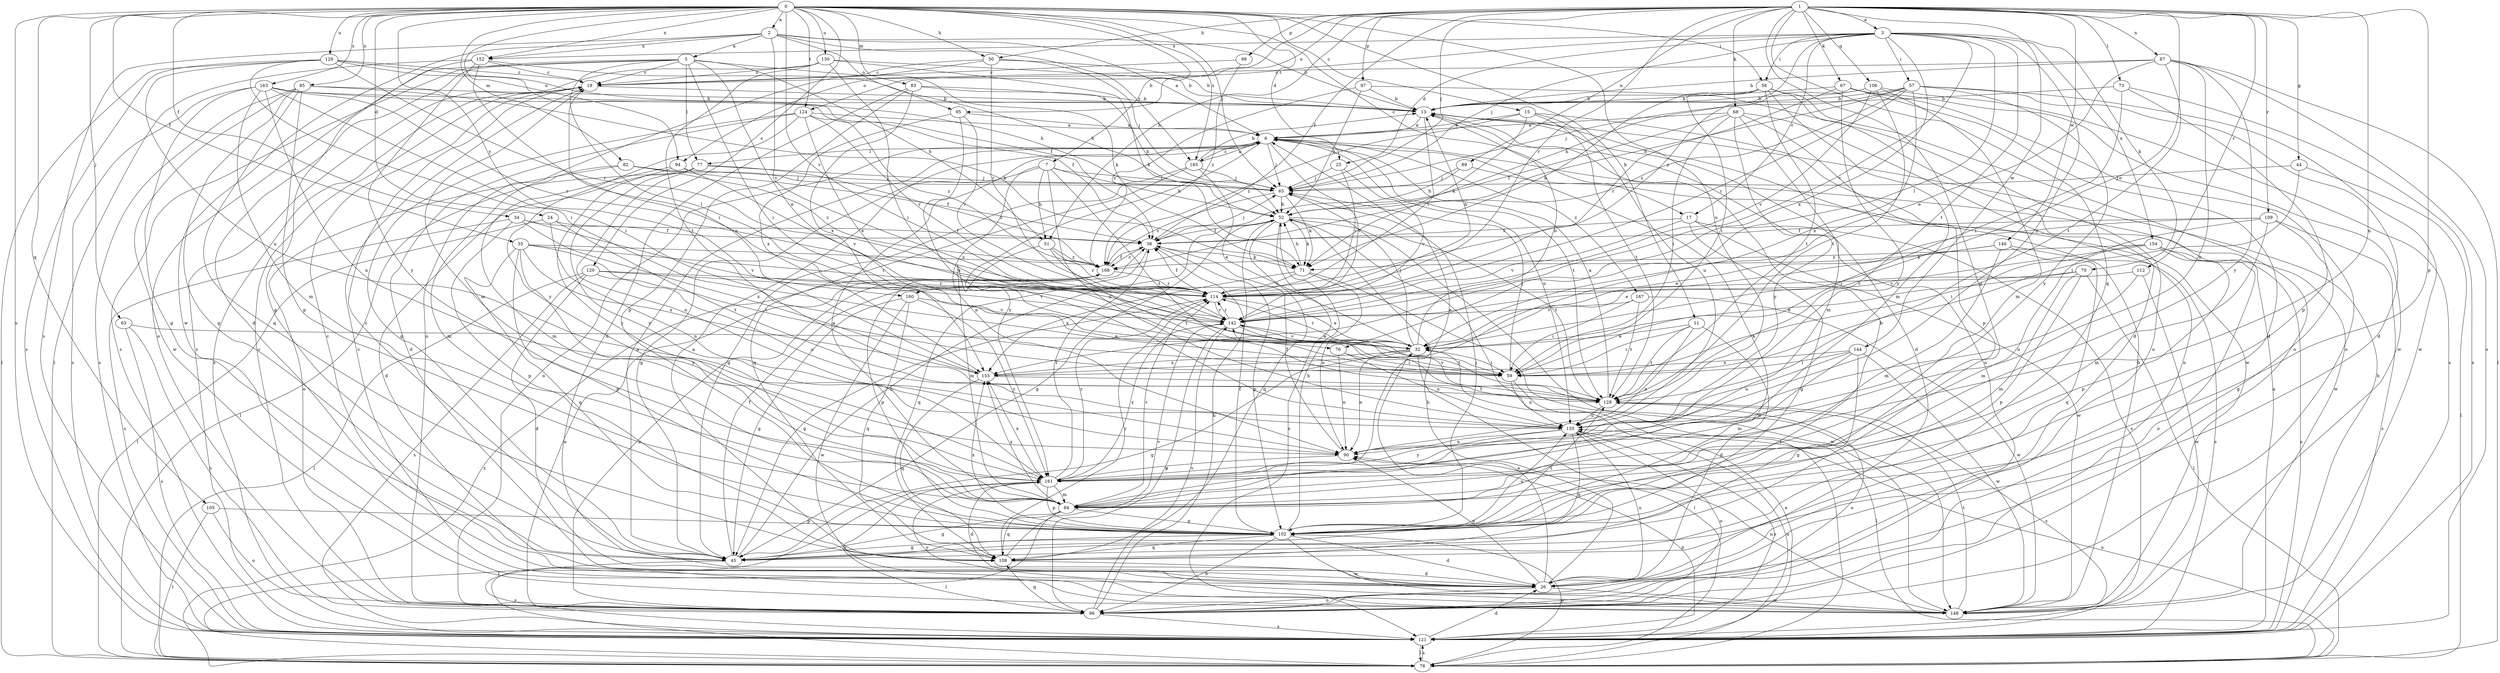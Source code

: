 strict digraph  {
0;
1;
2;
3;
5;
6;
7;
11;
13;
15;
17;
19;
24;
25;
26;
32;
34;
35;
38;
44;
45;
50;
51;
52;
56;
57;
59;
63;
65;
67;
68;
70;
71;
73;
76;
77;
78;
82;
83;
84;
85;
87;
89;
90;
94;
95;
96;
97;
98;
102;
105;
106;
108;
109;
112;
114;
120;
121;
124;
128;
129;
130;
135;
142;
144;
146;
148;
152;
154;
155;
160;
161;
163;
165;
167;
168;
0 -> 2  [label=a];
0 -> 7  [label=b];
0 -> 11  [label=b];
0 -> 15  [label=c];
0 -> 17  [label=c];
0 -> 24  [label=d];
0 -> 25  [label=d];
0 -> 34  [label=f];
0 -> 35  [label=f];
0 -> 50  [label=h];
0 -> 56  [label=i];
0 -> 63  [label=j];
0 -> 65  [label=j];
0 -> 82  [label=m];
0 -> 83  [label=m];
0 -> 85  [label=n];
0 -> 94  [label=o];
0 -> 105  [label=q];
0 -> 120  [label=s];
0 -> 121  [label=s];
0 -> 124  [label=t];
0 -> 129  [label=u];
0 -> 130  [label=u];
0 -> 135  [label=u];
0 -> 142  [label=v];
0 -> 152  [label=x];
0 -> 160  [label=y];
0 -> 163  [label=z];
0 -> 165  [label=z];
1 -> 3  [label=a];
1 -> 32  [label=e];
1 -> 38  [label=f];
1 -> 44  [label=g];
1 -> 45  [label=g];
1 -> 50  [label=h];
1 -> 51  [label=h];
1 -> 65  [label=j];
1 -> 67  [label=k];
1 -> 68  [label=k];
1 -> 73  [label=l];
1 -> 87  [label=n];
1 -> 89  [label=n];
1 -> 90  [label=n];
1 -> 94  [label=o];
1 -> 95  [label=o];
1 -> 97  [label=p];
1 -> 98  [label=p];
1 -> 102  [label=p];
1 -> 106  [label=q];
1 -> 108  [label=q];
1 -> 109  [label=r];
1 -> 112  [label=r];
1 -> 114  [label=r];
1 -> 144  [label=w];
1 -> 146  [label=w];
2 -> 5  [label=a];
2 -> 6  [label=a];
2 -> 13  [label=b];
2 -> 95  [label=o];
2 -> 121  [label=s];
2 -> 142  [label=v];
2 -> 148  [label=w];
2 -> 152  [label=x];
2 -> 165  [label=z];
3 -> 17  [label=c];
3 -> 25  [label=d];
3 -> 56  [label=i];
3 -> 57  [label=i];
3 -> 65  [label=j];
3 -> 70  [label=k];
3 -> 76  [label=l];
3 -> 124  [label=t];
3 -> 128  [label=t];
3 -> 135  [label=u];
3 -> 142  [label=v];
3 -> 152  [label=x];
3 -> 154  [label=x];
3 -> 155  [label=x];
3 -> 160  [label=y];
5 -> 19  [label=c];
5 -> 26  [label=d];
5 -> 32  [label=e];
5 -> 51  [label=h];
5 -> 59  [label=i];
5 -> 71  [label=k];
5 -> 76  [label=l];
5 -> 77  [label=l];
5 -> 96  [label=o];
5 -> 121  [label=s];
6 -> 65  [label=j];
6 -> 77  [label=l];
6 -> 96  [label=o];
6 -> 128  [label=t];
6 -> 135  [label=u];
6 -> 142  [label=v];
6 -> 161  [label=y];
6 -> 165  [label=z];
6 -> 167  [label=z];
7 -> 45  [label=g];
7 -> 51  [label=h];
7 -> 52  [label=h];
7 -> 65  [label=j];
7 -> 90  [label=n];
7 -> 128  [label=t];
7 -> 135  [label=u];
11 -> 26  [label=d];
11 -> 32  [label=e];
11 -> 59  [label=i];
11 -> 90  [label=n];
11 -> 128  [label=t];
13 -> 6  [label=a];
13 -> 26  [label=d];
13 -> 96  [label=o];
13 -> 114  [label=r];
15 -> 6  [label=a];
15 -> 71  [label=k];
15 -> 128  [label=t];
15 -> 135  [label=u];
15 -> 148  [label=w];
15 -> 168  [label=z];
17 -> 38  [label=f];
17 -> 45  [label=g];
17 -> 121  [label=s];
17 -> 142  [label=v];
17 -> 148  [label=w];
19 -> 13  [label=b];
19 -> 84  [label=m];
19 -> 121  [label=s];
24 -> 38  [label=f];
24 -> 78  [label=l];
24 -> 90  [label=n];
24 -> 128  [label=t];
25 -> 65  [label=j];
25 -> 114  [label=r];
25 -> 142  [label=v];
26 -> 19  [label=c];
26 -> 32  [label=e];
26 -> 52  [label=h];
26 -> 90  [label=n];
26 -> 96  [label=o];
26 -> 135  [label=u];
26 -> 148  [label=w];
32 -> 13  [label=b];
32 -> 45  [label=g];
32 -> 59  [label=i];
32 -> 65  [label=j];
32 -> 78  [label=l];
32 -> 90  [label=n];
32 -> 114  [label=r];
32 -> 142  [label=v];
32 -> 155  [label=x];
34 -> 38  [label=f];
34 -> 102  [label=p];
34 -> 121  [label=s];
34 -> 142  [label=v];
34 -> 155  [label=x];
35 -> 59  [label=i];
35 -> 102  [label=p];
35 -> 108  [label=q];
35 -> 114  [label=r];
35 -> 155  [label=x];
35 -> 161  [label=y];
35 -> 168  [label=z];
38 -> 65  [label=j];
38 -> 71  [label=k];
38 -> 102  [label=p];
38 -> 108  [label=q];
38 -> 168  [label=z];
44 -> 59  [label=i];
44 -> 65  [label=j];
44 -> 78  [label=l];
45 -> 6  [label=a];
45 -> 19  [label=c];
45 -> 38  [label=f];
45 -> 52  [label=h];
45 -> 121  [label=s];
50 -> 13  [label=b];
50 -> 19  [label=c];
50 -> 65  [label=j];
50 -> 96  [label=o];
50 -> 114  [label=r];
51 -> 84  [label=m];
51 -> 114  [label=r];
51 -> 128  [label=t];
51 -> 168  [label=z];
52 -> 38  [label=f];
52 -> 45  [label=g];
52 -> 71  [label=k];
52 -> 78  [label=l];
52 -> 108  [label=q];
52 -> 121  [label=s];
52 -> 128  [label=t];
52 -> 148  [label=w];
56 -> 13  [label=b];
56 -> 26  [label=d];
56 -> 59  [label=i];
56 -> 71  [label=k];
56 -> 84  [label=m];
56 -> 96  [label=o];
56 -> 128  [label=t];
57 -> 13  [label=b];
57 -> 26  [label=d];
57 -> 52  [label=h];
57 -> 65  [label=j];
57 -> 114  [label=r];
57 -> 148  [label=w];
57 -> 155  [label=x];
57 -> 161  [label=y];
57 -> 168  [label=z];
59 -> 65  [label=j];
59 -> 78  [label=l];
59 -> 135  [label=u];
63 -> 32  [label=e];
63 -> 96  [label=o];
63 -> 121  [label=s];
65 -> 52  [label=h];
65 -> 71  [label=k];
65 -> 168  [label=z];
67 -> 13  [label=b];
67 -> 26  [label=d];
67 -> 96  [label=o];
67 -> 114  [label=r];
67 -> 148  [label=w];
67 -> 161  [label=y];
68 -> 6  [label=a];
68 -> 38  [label=f];
68 -> 59  [label=i];
68 -> 84  [label=m];
68 -> 96  [label=o];
68 -> 102  [label=p];
68 -> 161  [label=y];
70 -> 32  [label=e];
70 -> 78  [label=l];
70 -> 84  [label=m];
70 -> 102  [label=p];
70 -> 114  [label=r];
71 -> 52  [label=h];
71 -> 90  [label=n];
71 -> 114  [label=r];
71 -> 148  [label=w];
71 -> 155  [label=x];
73 -> 13  [label=b];
73 -> 59  [label=i];
73 -> 102  [label=p];
73 -> 121  [label=s];
76 -> 59  [label=i];
76 -> 90  [label=n];
76 -> 135  [label=u];
77 -> 26  [label=d];
77 -> 65  [label=j];
77 -> 78  [label=l];
77 -> 90  [label=n];
77 -> 161  [label=y];
77 -> 168  [label=z];
78 -> 32  [label=e];
78 -> 102  [label=p];
78 -> 121  [label=s];
78 -> 135  [label=u];
78 -> 168  [label=z];
82 -> 38  [label=f];
82 -> 65  [label=j];
82 -> 84  [label=m];
82 -> 96  [label=o];
82 -> 168  [label=z];
83 -> 13  [label=b];
83 -> 26  [label=d];
83 -> 52  [label=h];
83 -> 102  [label=p];
83 -> 155  [label=x];
84 -> 6  [label=a];
84 -> 45  [label=g];
84 -> 78  [label=l];
84 -> 102  [label=p];
84 -> 108  [label=q];
84 -> 114  [label=r];
84 -> 155  [label=x];
85 -> 13  [label=b];
85 -> 45  [label=g];
85 -> 71  [label=k];
85 -> 102  [label=p];
85 -> 108  [label=q];
85 -> 121  [label=s];
85 -> 148  [label=w];
87 -> 13  [label=b];
87 -> 19  [label=c];
87 -> 32  [label=e];
87 -> 78  [label=l];
87 -> 90  [label=n];
87 -> 121  [label=s];
87 -> 128  [label=t];
87 -> 161  [label=y];
89 -> 52  [label=h];
89 -> 65  [label=j];
89 -> 148  [label=w];
90 -> 38  [label=f];
90 -> 161  [label=y];
94 -> 65  [label=j];
94 -> 84  [label=m];
94 -> 142  [label=v];
94 -> 161  [label=y];
95 -> 6  [label=a];
95 -> 114  [label=r];
95 -> 135  [label=u];
95 -> 155  [label=x];
96 -> 19  [label=c];
96 -> 52  [label=h];
96 -> 108  [label=q];
96 -> 121  [label=s];
96 -> 142  [label=v];
96 -> 168  [label=z];
97 -> 13  [label=b];
97 -> 52  [label=h];
97 -> 96  [label=o];
97 -> 168  [label=z];
98 -> 19  [label=c];
98 -> 168  [label=z];
102 -> 6  [label=a];
102 -> 13  [label=b];
102 -> 26  [label=d];
102 -> 38  [label=f];
102 -> 45  [label=g];
102 -> 52  [label=h];
102 -> 65  [label=j];
102 -> 96  [label=o];
102 -> 108  [label=q];
102 -> 128  [label=t];
102 -> 135  [label=u];
102 -> 148  [label=w];
102 -> 155  [label=x];
105 -> 78  [label=l];
105 -> 96  [label=o];
105 -> 102  [label=p];
106 -> 13  [label=b];
106 -> 52  [label=h];
106 -> 84  [label=m];
106 -> 121  [label=s];
106 -> 128  [label=t];
106 -> 142  [label=v];
108 -> 6  [label=a];
108 -> 26  [label=d];
108 -> 114  [label=r];
108 -> 142  [label=v];
109 -> 32  [label=e];
109 -> 38  [label=f];
109 -> 45  [label=g];
109 -> 59  [label=i];
109 -> 84  [label=m];
109 -> 121  [label=s];
112 -> 114  [label=r];
112 -> 135  [label=u];
112 -> 148  [label=w];
114 -> 13  [label=b];
114 -> 32  [label=e];
114 -> 38  [label=f];
114 -> 45  [label=g];
114 -> 142  [label=v];
120 -> 26  [label=d];
120 -> 78  [label=l];
120 -> 114  [label=r];
120 -> 121  [label=s];
120 -> 135  [label=u];
120 -> 142  [label=v];
121 -> 6  [label=a];
121 -> 13  [label=b];
121 -> 26  [label=d];
121 -> 78  [label=l];
121 -> 90  [label=n];
121 -> 135  [label=u];
124 -> 6  [label=a];
124 -> 26  [label=d];
124 -> 32  [label=e];
124 -> 45  [label=g];
124 -> 114  [label=r];
124 -> 161  [label=y];
124 -> 168  [label=z];
128 -> 6  [label=a];
128 -> 96  [label=o];
128 -> 121  [label=s];
128 -> 135  [label=u];
128 -> 142  [label=v];
129 -> 19  [label=c];
129 -> 38  [label=f];
129 -> 52  [label=h];
129 -> 59  [label=i];
129 -> 78  [label=l];
129 -> 114  [label=r];
129 -> 121  [label=s];
129 -> 135  [label=u];
130 -> 13  [label=b];
130 -> 19  [label=c];
130 -> 59  [label=i];
130 -> 71  [label=k];
130 -> 121  [label=s];
130 -> 128  [label=t];
135 -> 90  [label=n];
135 -> 96  [label=o];
135 -> 108  [label=q];
135 -> 121  [label=s];
135 -> 161  [label=y];
142 -> 32  [label=e];
142 -> 96  [label=o];
142 -> 114  [label=r];
142 -> 128  [label=t];
142 -> 161  [label=y];
144 -> 45  [label=g];
144 -> 59  [label=i];
144 -> 84  [label=m];
144 -> 135  [label=u];
144 -> 148  [label=w];
144 -> 155  [label=x];
146 -> 32  [label=e];
146 -> 71  [label=k];
146 -> 84  [label=m];
146 -> 108  [label=q];
146 -> 121  [label=s];
148 -> 13  [label=b];
148 -> 19  [label=c];
148 -> 90  [label=n];
148 -> 128  [label=t];
148 -> 161  [label=y];
152 -> 19  [label=c];
152 -> 45  [label=g];
152 -> 52  [label=h];
152 -> 59  [label=i];
152 -> 78  [label=l];
152 -> 161  [label=y];
154 -> 84  [label=m];
154 -> 96  [label=o];
154 -> 102  [label=p];
154 -> 121  [label=s];
154 -> 142  [label=v];
154 -> 168  [label=z];
155 -> 19  [label=c];
155 -> 108  [label=q];
155 -> 128  [label=t];
160 -> 45  [label=g];
160 -> 108  [label=q];
160 -> 142  [label=v];
160 -> 148  [label=w];
160 -> 161  [label=y];
161 -> 6  [label=a];
161 -> 26  [label=d];
161 -> 38  [label=f];
161 -> 78  [label=l];
161 -> 84  [label=m];
161 -> 96  [label=o];
161 -> 102  [label=p];
161 -> 114  [label=r];
161 -> 155  [label=x];
163 -> 13  [label=b];
163 -> 38  [label=f];
163 -> 45  [label=g];
163 -> 59  [label=i];
163 -> 84  [label=m];
163 -> 90  [label=n];
163 -> 114  [label=r];
163 -> 121  [label=s];
165 -> 6  [label=a];
165 -> 13  [label=b];
165 -> 32  [label=e];
165 -> 45  [label=g];
165 -> 65  [label=j];
165 -> 108  [label=q];
167 -> 59  [label=i];
167 -> 128  [label=t];
167 -> 142  [label=v];
167 -> 148  [label=w];
168 -> 38  [label=f];
168 -> 96  [label=o];
168 -> 102  [label=p];
168 -> 114  [label=r];
}
